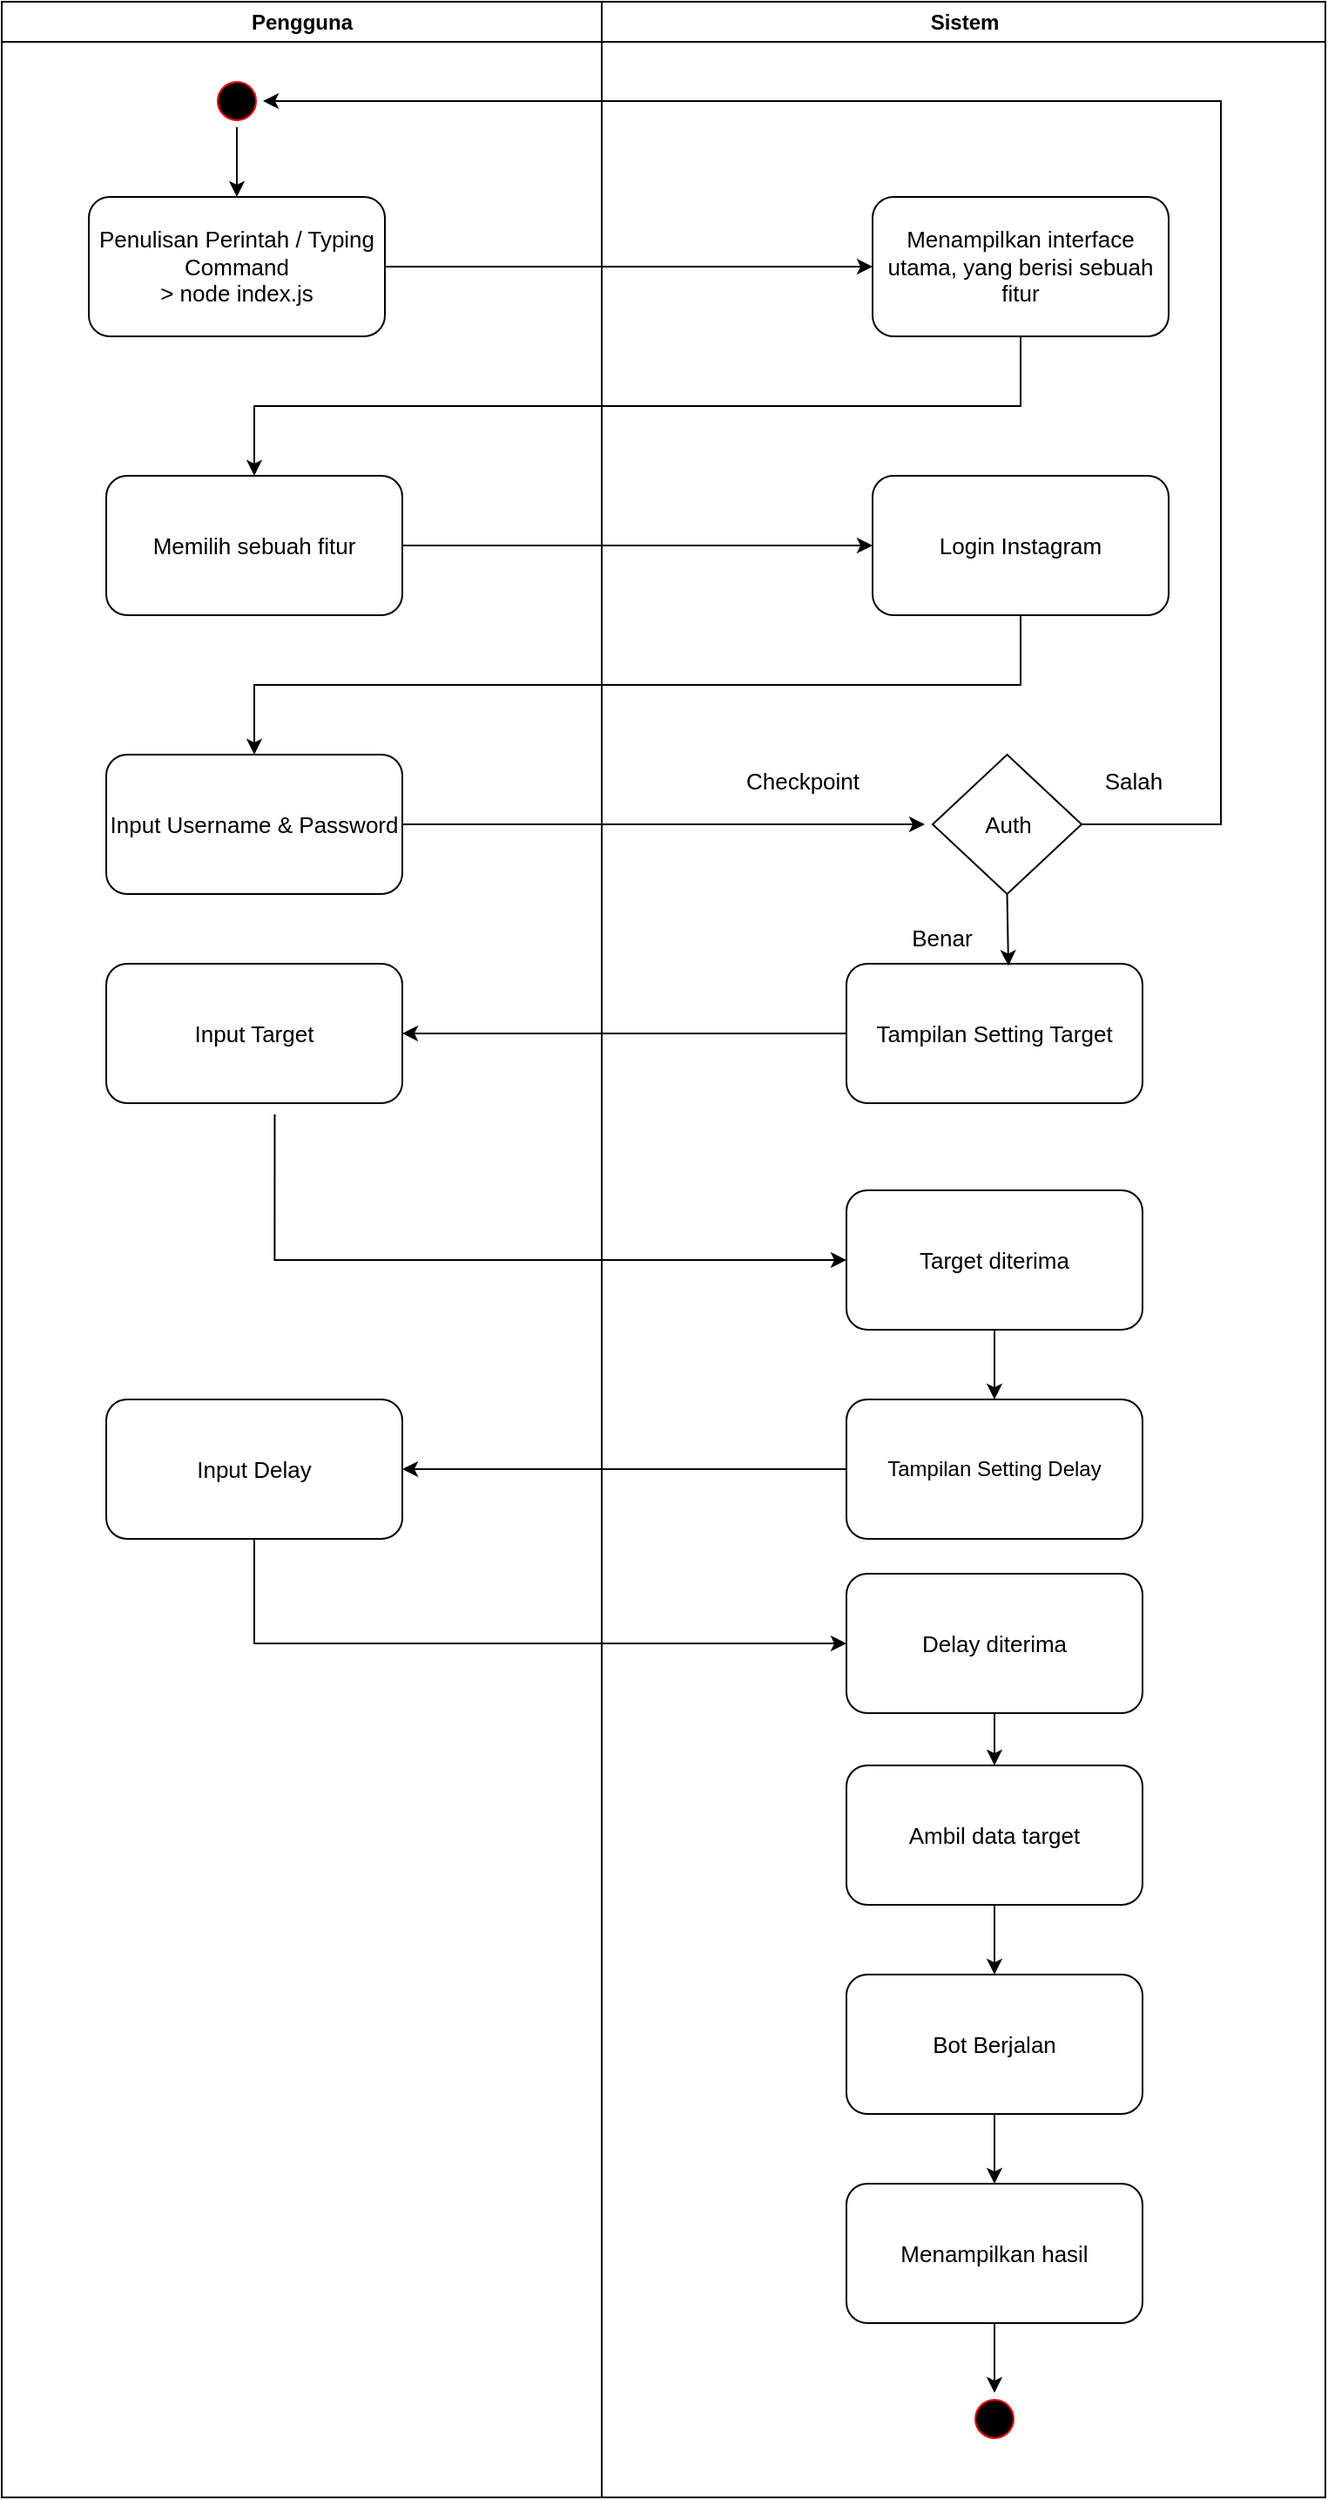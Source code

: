 <mxfile version="20.8.21" type="github">
  <diagram name="Page-1" id="e7e014a7-5840-1c2e-5031-d8a46d1fe8dd">
    <mxGraphModel dx="1035" dy="614" grid="1" gridSize="10" guides="1" tooltips="1" connect="1" arrows="1" fold="1" page="1" pageScale="1" pageWidth="1169" pageHeight="826" background="none" math="0" shadow="0">
      <root>
        <mxCell id="0" />
        <mxCell id="1" parent="0" />
        <mxCell id="2" value="Pengguna" style="swimlane;whiteSpace=wrap" parent="1" vertex="1">
          <mxGeometry x="100" y="128" width="344.5" height="1432" as="geometry" />
        </mxCell>
        <mxCell id="5" value="" style="ellipse;shape=startState;fillColor=#000000;strokeColor=#ff0000;" parent="2" vertex="1">
          <mxGeometry x="120" y="42" width="30" height="30" as="geometry" />
        </mxCell>
        <mxCell id="1VLDpneceEByT5zlAbpI-43" value="&lt;font style=&quot;font-size: 13px;&quot;&gt;Penulisan Perintah / Typing Command&lt;br&gt;&amp;gt; node index.js&lt;/font&gt;" style="rounded=1;whiteSpace=wrap;html=1;" vertex="1" parent="2">
          <mxGeometry x="50" y="112" width="170" height="80" as="geometry" />
        </mxCell>
        <mxCell id="1VLDpneceEByT5zlAbpI-46" value="&lt;font style=&quot;font-size: 13px;&quot;&gt;Memilih sebuah fitur&lt;/font&gt;" style="rounded=1;whiteSpace=wrap;html=1;" vertex="1" parent="2">
          <mxGeometry x="60" y="272" width="170" height="80" as="geometry" />
        </mxCell>
        <mxCell id="1VLDpneceEByT5zlAbpI-48" value="&lt;font style=&quot;font-size: 13px;&quot;&gt;Input Username &amp;amp; Password&lt;/font&gt;" style="rounded=1;whiteSpace=wrap;html=1;" vertex="1" parent="2">
          <mxGeometry x="60" y="432" width="170" height="80" as="geometry" />
        </mxCell>
        <mxCell id="1VLDpneceEByT5zlAbpI-54" value="&lt;font style=&quot;font-size: 13px;&quot;&gt;Input Target&lt;/font&gt;" style="rounded=1;whiteSpace=wrap;html=1;" vertex="1" parent="2">
          <mxGeometry x="60" y="552" width="170" height="80" as="geometry" />
        </mxCell>
        <mxCell id="1VLDpneceEByT5zlAbpI-56" value="" style="endArrow=classic;html=1;rounded=0;exitX=0.5;exitY=1;exitDx=0;exitDy=0;entryX=0.5;entryY=0;entryDx=0;entryDy=0;" edge="1" parent="2" source="5" target="1VLDpneceEByT5zlAbpI-43">
          <mxGeometry width="50" height="50" relative="1" as="geometry">
            <mxPoint x="480" y="82" as="sourcePoint" />
            <mxPoint x="530" y="32" as="targetPoint" />
          </mxGeometry>
        </mxCell>
        <mxCell id="1VLDpneceEByT5zlAbpI-70" value="&lt;font style=&quot;font-size: 13px;&quot;&gt;Input Delay&lt;/font&gt;" style="rounded=1;whiteSpace=wrap;html=1;" vertex="1" parent="2">
          <mxGeometry x="60" y="802" width="170" height="80" as="geometry" />
        </mxCell>
        <mxCell id="3" value="Sistem" style="swimlane;whiteSpace=wrap;startSize=23;" parent="1" vertex="1">
          <mxGeometry x="444.5" y="128" width="415.5" height="1432" as="geometry" />
        </mxCell>
        <mxCell id="1VLDpneceEByT5zlAbpI-45" value="&lt;font style=&quot;font-size: 13px;&quot;&gt;Menampilkan interface utama, yang berisi sebuah fitur&lt;/font&gt;" style="rounded=1;whiteSpace=wrap;html=1;" vertex="1" parent="3">
          <mxGeometry x="155.5" y="112" width="170" height="80" as="geometry" />
        </mxCell>
        <mxCell id="1VLDpneceEByT5zlAbpI-47" value="&lt;font style=&quot;font-size: 13px;&quot;&gt;Login Instagram&lt;/font&gt;" style="rounded=1;whiteSpace=wrap;html=1;" vertex="1" parent="3">
          <mxGeometry x="155.5" y="272" width="170" height="80" as="geometry" />
        </mxCell>
        <mxCell id="1VLDpneceEByT5zlAbpI-50" value="&lt;font style=&quot;font-size: 13px;&quot;&gt;Auth&lt;/font&gt;" style="rhombus;whiteSpace=wrap;html=1;" vertex="1" parent="3">
          <mxGeometry x="190" y="432" width="85.5" height="80" as="geometry" />
        </mxCell>
        <mxCell id="1VLDpneceEByT5zlAbpI-53" value="&lt;font style=&quot;font-size: 13px;&quot;&gt;Checkpoint&lt;/font&gt;" style="text;html=1;strokeColor=none;fillColor=none;align=center;verticalAlign=middle;whiteSpace=wrap;rounded=0;" vertex="1" parent="3">
          <mxGeometry x="60" y="432" width="110" height="30" as="geometry" />
        </mxCell>
        <mxCell id="1VLDpneceEByT5zlAbpI-55" value="&lt;font style=&quot;font-size: 13px;&quot;&gt;Tampilan Setting Target&lt;/font&gt;" style="rounded=1;whiteSpace=wrap;html=1;" vertex="1" parent="3">
          <mxGeometry x="140.5" y="552" width="170" height="80" as="geometry" />
        </mxCell>
        <mxCell id="1VLDpneceEByT5zlAbpI-63" value="" style="endArrow=classic;html=1;rounded=0;exitX=0.5;exitY=1;exitDx=0;exitDy=0;entryX=0.547;entryY=0.015;entryDx=0;entryDy=0;entryPerimeter=0;" edge="1" parent="3" source="1VLDpneceEByT5zlAbpI-50" target="1VLDpneceEByT5zlAbpI-55">
          <mxGeometry width="50" height="50" relative="1" as="geometry">
            <mxPoint x="135.5" y="372" as="sourcePoint" />
            <mxPoint x="185.5" y="322" as="targetPoint" />
          </mxGeometry>
        </mxCell>
        <mxCell id="1VLDpneceEByT5zlAbpI-64" value="&lt;font style=&quot;font-size: 13px;&quot;&gt;Salah&lt;/font&gt;" style="text;html=1;strokeColor=none;fillColor=none;align=center;verticalAlign=middle;whiteSpace=wrap;rounded=0;" vertex="1" parent="3">
          <mxGeometry x="275.5" y="432" width="60" height="30" as="geometry" />
        </mxCell>
        <mxCell id="1VLDpneceEByT5zlAbpI-65" value="&lt;font style=&quot;font-size: 13px;&quot;&gt;Benar&lt;/font&gt;" style="text;html=1;strokeColor=none;fillColor=none;align=center;verticalAlign=middle;whiteSpace=wrap;rounded=0;" vertex="1" parent="3">
          <mxGeometry x="165.5" y="522" width="60" height="30" as="geometry" />
        </mxCell>
        <mxCell id="1VLDpneceEByT5zlAbpI-66" value="&lt;font style=&quot;font-size: 13px;&quot;&gt;Target diterima&lt;/font&gt;" style="rounded=1;whiteSpace=wrap;html=1;" vertex="1" parent="3">
          <mxGeometry x="140.5" y="682" width="170" height="80" as="geometry" />
        </mxCell>
        <mxCell id="1VLDpneceEByT5zlAbpI-69" value="Tampilan Setting Delay" style="rounded=1;whiteSpace=wrap;html=1;" vertex="1" parent="3">
          <mxGeometry x="140.5" y="802" width="170" height="80" as="geometry" />
        </mxCell>
        <mxCell id="1VLDpneceEByT5zlAbpI-71" value="&lt;font style=&quot;font-size: 13px;&quot;&gt;Ambil data target&lt;/font&gt;" style="rounded=1;whiteSpace=wrap;html=1;" vertex="1" parent="3">
          <mxGeometry x="140.5" y="1012" width="170" height="80" as="geometry" />
        </mxCell>
        <mxCell id="1VLDpneceEByT5zlAbpI-73" value="&lt;font style=&quot;font-size: 13px;&quot;&gt;Bot Berjalan&lt;/font&gt;" style="rounded=1;whiteSpace=wrap;html=1;" vertex="1" parent="3">
          <mxGeometry x="140.5" y="1132" width="170" height="80" as="geometry" />
        </mxCell>
        <mxCell id="1VLDpneceEByT5zlAbpI-75" value="" style="endArrow=classic;html=1;rounded=0;entryX=0.5;entryY=0;entryDx=0;entryDy=0;exitX=0.5;exitY=1;exitDx=0;exitDy=0;" edge="1" parent="3" source="1VLDpneceEByT5zlAbpI-66" target="1VLDpneceEByT5zlAbpI-69">
          <mxGeometry width="50" height="50" relative="1" as="geometry">
            <mxPoint x="95.5" y="742" as="sourcePoint" />
            <mxPoint x="145.5" y="692" as="targetPoint" />
          </mxGeometry>
        </mxCell>
        <mxCell id="1VLDpneceEByT5zlAbpI-78" value="" style="endArrow=classic;html=1;rounded=0;exitX=0.5;exitY=1;exitDx=0;exitDy=0;entryX=0.5;entryY=0;entryDx=0;entryDy=0;" edge="1" parent="3" source="1VLDpneceEByT5zlAbpI-71" target="1VLDpneceEByT5zlAbpI-73">
          <mxGeometry width="50" height="50" relative="1" as="geometry">
            <mxPoint x="95.5" y="1122" as="sourcePoint" />
            <mxPoint x="145.5" y="1072" as="targetPoint" />
          </mxGeometry>
        </mxCell>
        <mxCell id="1VLDpneceEByT5zlAbpI-72" value="&lt;font style=&quot;font-size: 13px;&quot;&gt;Menampilkan hasil&lt;/font&gt;" style="rounded=1;whiteSpace=wrap;html=1;" vertex="1" parent="3">
          <mxGeometry x="140.5" y="1252" width="170" height="80" as="geometry" />
        </mxCell>
        <mxCell id="1VLDpneceEByT5zlAbpI-79" value="" style="endArrow=classic;html=1;rounded=0;exitX=0.5;exitY=1;exitDx=0;exitDy=0;entryX=0.5;entryY=0;entryDx=0;entryDy=0;" edge="1" parent="3" source="1VLDpneceEByT5zlAbpI-73" target="1VLDpneceEByT5zlAbpI-72">
          <mxGeometry width="50" height="50" relative="1" as="geometry">
            <mxPoint x="95.5" y="1322" as="sourcePoint" />
            <mxPoint x="145.5" y="1272" as="targetPoint" />
          </mxGeometry>
        </mxCell>
        <mxCell id="1VLDpneceEByT5zlAbpI-80" value="" style="ellipse;shape=startState;fillColor=#000000;strokeColor=#ff0000;" vertex="1" parent="3">
          <mxGeometry x="210.5" y="1372" width="30" height="30" as="geometry" />
        </mxCell>
        <mxCell id="1VLDpneceEByT5zlAbpI-81" value="" style="endArrow=classic;html=1;rounded=0;exitX=0.5;exitY=1;exitDx=0;exitDy=0;entryX=0.5;entryY=0;entryDx=0;entryDy=0;" edge="1" parent="3" source="1VLDpneceEByT5zlAbpI-72" target="1VLDpneceEByT5zlAbpI-80">
          <mxGeometry width="50" height="50" relative="1" as="geometry">
            <mxPoint x="95.5" y="1222" as="sourcePoint" />
            <mxPoint x="145.5" y="1172" as="targetPoint" />
          </mxGeometry>
        </mxCell>
        <mxCell id="1VLDpneceEByT5zlAbpI-101" value="&lt;font style=&quot;font-size: 13px;&quot;&gt;Delay diterima&lt;/font&gt;" style="rounded=1;whiteSpace=wrap;html=1;" vertex="1" parent="3">
          <mxGeometry x="140.5" y="902" width="170" height="80" as="geometry" />
        </mxCell>
        <mxCell id="1VLDpneceEByT5zlAbpI-103" value="" style="endArrow=classic;html=1;rounded=0;fontSize=13;exitX=0.5;exitY=1;exitDx=0;exitDy=0;entryX=0.5;entryY=0;entryDx=0;entryDy=0;" edge="1" parent="3" source="1VLDpneceEByT5zlAbpI-101" target="1VLDpneceEByT5zlAbpI-71">
          <mxGeometry width="50" height="50" relative="1" as="geometry">
            <mxPoint x="95.5" y="1122" as="sourcePoint" />
            <mxPoint x="145.5" y="1072" as="targetPoint" />
          </mxGeometry>
        </mxCell>
        <mxCell id="1VLDpneceEByT5zlAbpI-57" value="" style="endArrow=classic;html=1;rounded=0;exitX=1;exitY=0.5;exitDx=0;exitDy=0;entryX=0;entryY=0.5;entryDx=0;entryDy=0;" edge="1" parent="1" source="1VLDpneceEByT5zlAbpI-43" target="1VLDpneceEByT5zlAbpI-45">
          <mxGeometry width="50" height="50" relative="1" as="geometry">
            <mxPoint x="580" y="210" as="sourcePoint" />
            <mxPoint x="630" y="160" as="targetPoint" />
          </mxGeometry>
        </mxCell>
        <mxCell id="1VLDpneceEByT5zlAbpI-58" value="" style="endArrow=classic;html=1;rounded=0;exitX=0.5;exitY=1;exitDx=0;exitDy=0;entryX=0.5;entryY=0;entryDx=0;entryDy=0;edgeStyle=orthogonalEdgeStyle;" edge="1" parent="1" source="1VLDpneceEByT5zlAbpI-45" target="1VLDpneceEByT5zlAbpI-46">
          <mxGeometry width="50" height="50" relative="1" as="geometry">
            <mxPoint x="580" y="210" as="sourcePoint" />
            <mxPoint x="630" y="160" as="targetPoint" />
          </mxGeometry>
        </mxCell>
        <mxCell id="1VLDpneceEByT5zlAbpI-59" value="" style="endArrow=classic;html=1;rounded=0;exitX=1;exitY=0.5;exitDx=0;exitDy=0;" edge="1" parent="1" source="1VLDpneceEByT5zlAbpI-48">
          <mxGeometry width="50" height="50" relative="1" as="geometry">
            <mxPoint x="580" y="210" as="sourcePoint" />
            <mxPoint x="630" y="600" as="targetPoint" />
          </mxGeometry>
        </mxCell>
        <mxCell id="1VLDpneceEByT5zlAbpI-60" value="" style="endArrow=classic;html=1;rounded=0;exitX=1;exitY=0.5;exitDx=0;exitDy=0;entryX=0;entryY=0.5;entryDx=0;entryDy=0;" edge="1" parent="1" source="1VLDpneceEByT5zlAbpI-46" target="1VLDpneceEByT5zlAbpI-47">
          <mxGeometry width="50" height="50" relative="1" as="geometry">
            <mxPoint x="580" y="410" as="sourcePoint" />
            <mxPoint x="630" y="360" as="targetPoint" />
          </mxGeometry>
        </mxCell>
        <mxCell id="1VLDpneceEByT5zlAbpI-61" value="" style="endArrow=classic;html=1;rounded=0;exitX=0.5;exitY=1;exitDx=0;exitDy=0;entryX=0.5;entryY=0;entryDx=0;entryDy=0;edgeStyle=orthogonalEdgeStyle;" edge="1" parent="1" source="1VLDpneceEByT5zlAbpI-47" target="1VLDpneceEByT5zlAbpI-48">
          <mxGeometry width="50" height="50" relative="1" as="geometry">
            <mxPoint x="580" y="410" as="sourcePoint" />
            <mxPoint x="630" y="360" as="targetPoint" />
          </mxGeometry>
        </mxCell>
        <mxCell id="1VLDpneceEByT5zlAbpI-62" value="" style="endArrow=classic;html=1;rounded=0;exitX=1;exitY=0.5;exitDx=0;exitDy=0;entryX=1;entryY=0.5;entryDx=0;entryDy=0;edgeStyle=orthogonalEdgeStyle;" edge="1" parent="1" source="1VLDpneceEByT5zlAbpI-50" target="5">
          <mxGeometry width="50" height="50" relative="1" as="geometry">
            <mxPoint x="580" y="500" as="sourcePoint" />
            <mxPoint x="630" y="450" as="targetPoint" />
            <Array as="points">
              <mxPoint x="800" y="600" />
              <mxPoint x="800" y="185" />
            </Array>
          </mxGeometry>
        </mxCell>
        <mxCell id="1VLDpneceEByT5zlAbpI-68" value="" style="endArrow=classic;html=1;rounded=0;exitX=0;exitY=0.5;exitDx=0;exitDy=0;entryX=1;entryY=0.5;entryDx=0;entryDy=0;" edge="1" parent="1" source="1VLDpneceEByT5zlAbpI-55" target="1VLDpneceEByT5zlAbpI-54">
          <mxGeometry width="50" height="50" relative="1" as="geometry">
            <mxPoint x="580" y="830" as="sourcePoint" />
            <mxPoint x="630" y="780" as="targetPoint" />
          </mxGeometry>
        </mxCell>
        <mxCell id="1VLDpneceEByT5zlAbpI-74" value="" style="endArrow=classic;html=1;rounded=0;exitX=0.569;exitY=1.079;exitDx=0;exitDy=0;exitPerimeter=0;entryX=0;entryY=0.5;entryDx=0;entryDy=0;edgeStyle=orthogonalEdgeStyle;" edge="1" parent="1" source="1VLDpneceEByT5zlAbpI-54" target="1VLDpneceEByT5zlAbpI-66">
          <mxGeometry width="50" height="50" relative="1" as="geometry">
            <mxPoint x="540" y="870" as="sourcePoint" />
            <mxPoint x="590" y="820" as="targetPoint" />
            <Array as="points">
              <mxPoint x="257" y="850" />
            </Array>
          </mxGeometry>
        </mxCell>
        <mxCell id="1VLDpneceEByT5zlAbpI-76" value="" style="endArrow=classic;html=1;rounded=0;exitX=0;exitY=0.5;exitDx=0;exitDy=0;entryX=1;entryY=0.5;entryDx=0;entryDy=0;" edge="1" parent="1" source="1VLDpneceEByT5zlAbpI-69" target="1VLDpneceEByT5zlAbpI-70">
          <mxGeometry width="50" height="50" relative="1" as="geometry">
            <mxPoint x="540" y="870" as="sourcePoint" />
            <mxPoint x="590" y="820" as="targetPoint" />
          </mxGeometry>
        </mxCell>
        <mxCell id="1VLDpneceEByT5zlAbpI-77" value="" style="endArrow=classic;html=1;rounded=0;exitX=0.5;exitY=1;exitDx=0;exitDy=0;entryX=0;entryY=0.5;entryDx=0;entryDy=0;edgeStyle=orthogonalEdgeStyle;" edge="1" parent="1" source="1VLDpneceEByT5zlAbpI-70" target="1VLDpneceEByT5zlAbpI-101">
          <mxGeometry width="50" height="50" relative="1" as="geometry">
            <mxPoint x="540" y="1250" as="sourcePoint" />
            <mxPoint x="590" y="1200" as="targetPoint" />
          </mxGeometry>
        </mxCell>
      </root>
    </mxGraphModel>
  </diagram>
</mxfile>
